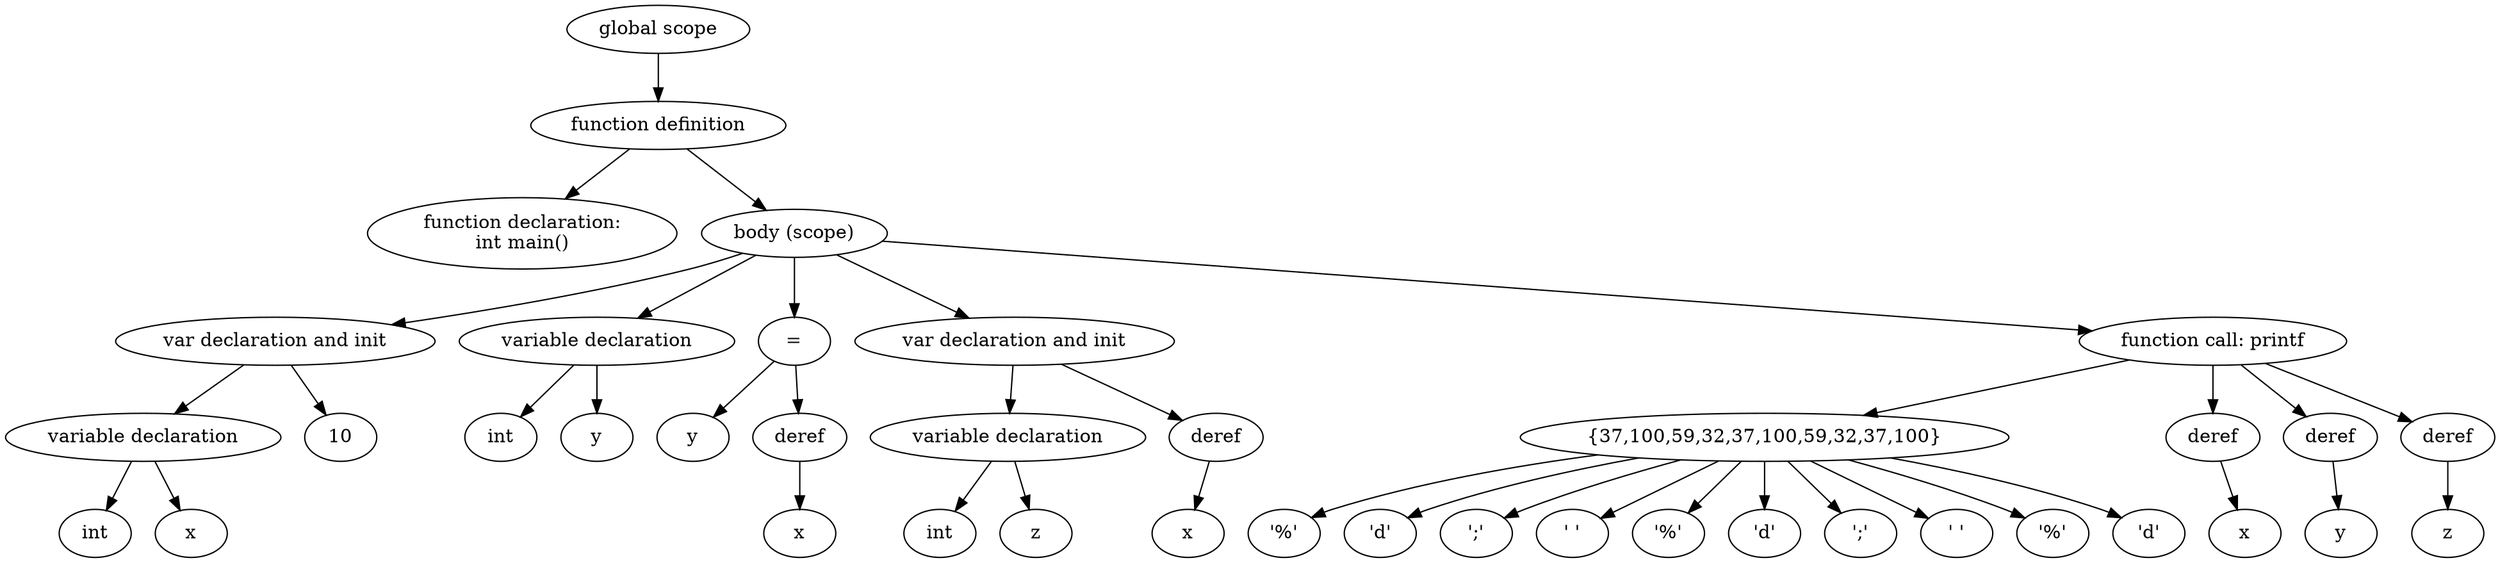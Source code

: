 digraph "Abstract Syntax Tree" {
	140480001225344 [label="function declaration:
int main()"]
	140480001227360 -> 140480001225344
	140480001227216 [label=int]
	140480001226736 -> 140480001227216
	140480001228464 [label=x]
	140480001226736 -> 140480001228464
	140480001226736 [label="variable declaration"]
	140480001228224 -> 140480001226736
	140480001225056 [label=10]
	140480001228224 -> 140480001225056
	140480001228224 [label="var declaration and init"]
	140480001227792 -> 140480001228224
	140480000266048 [label=int]
	140480000262736 -> 140480000266048
	140480001228320 [label=y]
	140480000262736 -> 140480001228320
	140480000262736 [label="variable declaration"]
	140480001227792 -> 140480000262736
	140480000263840 [label=y]
	140480000263168 -> 140480000263840
	140480000265136 [label=x]
	140480000265904 -> 140480000265136
	140480000265904 [label=deref]
	140480000263168 -> 140480000265904
	140480000263168 [label="="]
	140480001227792 -> 140480000263168
	140480000900928 [label=int]
	140480000505600 -> 140480000900928
	140480000265376 [label=z]
	140480000505600 -> 140480000265376
	140480000505600 [label="variable declaration"]
	140480000504400 -> 140480000505600
	140480000505552 [label=x]
	140480000506128 -> 140480000505552
	140480000506128 [label=deref]
	140480000504400 -> 140480000506128
	140480000504400 [label="var declaration and init"]
	140480001227792 -> 140480000504400
	140480000504496 [label="'%'"]
	140480001208624 -> 140480000504496
	140480001426336 [label="'d'"]
	140480001208624 -> 140480001426336
	140480001425712 [label="';'"]
	140480001208624 -> 140480001425712
	140480001427248 [label="' '"]
	140480001208624 -> 140480001427248
	140480001428448 [label="'%'"]
	140480001208624 -> 140480001428448
	140480001426624 [label="'d'"]
	140480001208624 -> 140480001426624
	140480001429360 [label="';'"]
	140480001208624 -> 140480001429360
	140480001209584 [label="' '"]
	140480001208624 -> 140480001209584
	140480001210784 [label="'%'"]
	140480001208624 -> 140480001210784
	140480001208576 [label="'d'"]
	140480001208624 -> 140480001208576
	140480001208624 [label="{37,100,59,32,37,100,59,32,37,100}"]
	140480000505648 -> 140480001208624
	140480001212176 [label=x]
	140480001208816 -> 140480001212176
	140480001208816 [label=deref]
	140480000505648 -> 140480001208816
	140480001209248 [label=y]
	140480001210592 -> 140480001209248
	140480001210592 [label=deref]
	140480000505648 -> 140480001210592
	140480001211216 [label=z]
	140480001210640 -> 140480001211216
	140480001210640 [label=deref]
	140480000505648 -> 140480001210640
	140480000505648 [label="function call: printf"]
	140480001227792 -> 140480000505648
	140480001227792 [label="body (scope)"]
	140480001227360 -> 140480001227792
	140480001227360 [label="function definition"]
	140480001227168 -> 140480001227360
	140480001227168 [label="global scope"]
}
